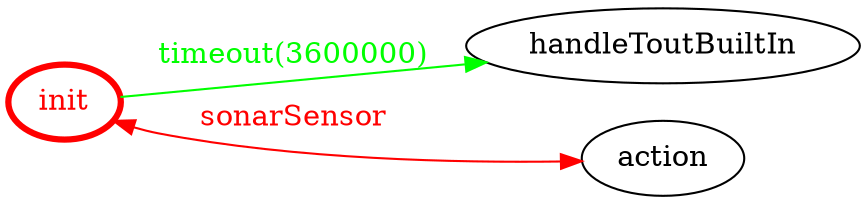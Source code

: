 /*
*
* A GraphViz DOT FSM description 
* Please use a GraphViz visualizer (like http://www.webgraphviz.com)
*  
*/

digraph finite_state_machine {
	rankdir=LR
	size="8,5"
	
	init [ color = red ][ fontcolor = red ][ penwidth = 3 ]
	
	init -> handleToutBuiltIn [ label = "timeout(3600000)" ][ color = green ][ fontcolor = green ]
	init -> action [ label = "sonarSensor" ][ color = red ][ fontcolor = red ][ dir = both ]
}
